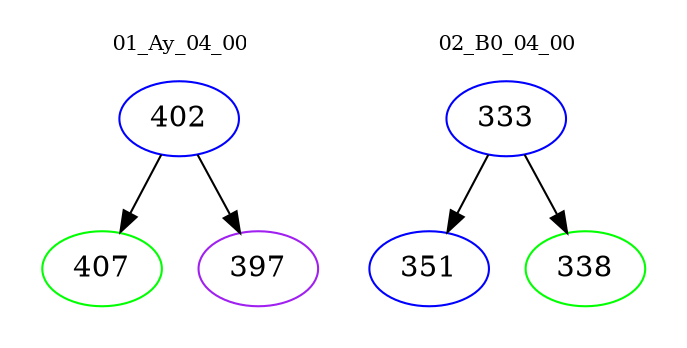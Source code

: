 digraph{
subgraph cluster_0 {
color = white
label = "01_Ay_04_00";
fontsize=10;
T0_402 [label="402", color="blue"]
T0_402 -> T0_407 [color="black"]
T0_407 [label="407", color="green"]
T0_402 -> T0_397 [color="black"]
T0_397 [label="397", color="purple"]
}
subgraph cluster_1 {
color = white
label = "02_B0_04_00";
fontsize=10;
T1_333 [label="333", color="blue"]
T1_333 -> T1_351 [color="black"]
T1_351 [label="351", color="blue"]
T1_333 -> T1_338 [color="black"]
T1_338 [label="338", color="green"]
}
}
